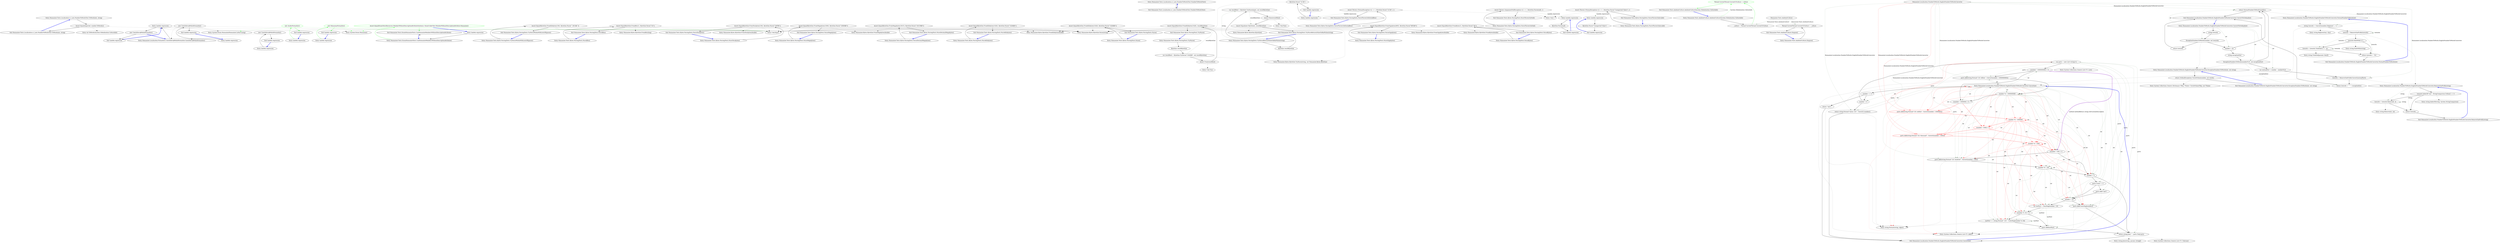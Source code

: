 digraph  {
n0 [label="Entry Humanizer.Tests.Localisation.sr_Latn.NumberToWordsTest.NumberToWordsTest()", span="10-10", cluster="Humanizer.Tests.Localisation.sr_Latn.NumberToWordsTest.NumberToWordsTest()"];
n1 [label="Exit Humanizer.Tests.Localisation.sr_Latn.NumberToWordsTest.NumberToWordsTest()", span="10-10", cluster="Humanizer.Tests.Localisation.sr_Latn.NumberToWordsTest.NumberToWordsTest()"];
n2 [label="Entry Humanizer.Tests.Localisation.sr_Latn.NumberToWordsTest.ToWords(int, string)", span="47-47", cluster="Humanizer.Tests.Localisation.sr_Latn.NumberToWordsTest.ToWords(int, string)"];
n3 [label="Assert.Equal(expected, number.ToWords())", span="49-49", cluster="Humanizer.Tests.Localisation.sr_Latn.NumberToWordsTest.ToWords(int, string)"];
n4 [label="Exit Humanizer.Tests.Localisation.sr_Latn.NumberToWordsTest.ToWords(int, string)", span="47-47", cluster="Humanizer.Tests.Localisation.sr_Latn.NumberToWordsTest.ToWords(int, string)"];
n5 [label="Entry int.ToWords(System.Globalization.CultureInfo)", span="16-16", cluster="int.ToWords(System.Globalization.CultureInfo)"];
n6 [label="Entry Unk.Equal", span="", cluster="Unk.Equal"];
d2 [label="Thread.CurrentThread.CurrentUICulture = culture", span="13-13", cluster="Humanizer.Tests.AmbientCulture.AmbientCulture(System.Globalization.CultureInfo)", color=green, community=0];
d0 [label="Entry Humanizer.Tests.AmbientCulture.AmbientCulture(System.Globalization.CultureInfo)", span="10-10", cluster="Humanizer.Tests.AmbientCulture.AmbientCulture(System.Globalization.CultureInfo)"];
d1 [label="_culture = Thread.CurrentThread.CurrentUICulture", span="12-12", cluster="Humanizer.Tests.AmbientCulture.AmbientCulture(System.Globalization.CultureInfo)"];
d3 [label="Exit Humanizer.Tests.AmbientCulture.AmbientCulture(System.Globalization.CultureInfo)", span="10-10", cluster="Humanizer.Tests.AmbientCulture.AmbientCulture(System.Globalization.CultureInfo)"];
d9 [label="Humanizer.Tests.AmbientCulture", span=""];
d7 [label="Thread.CurrentThread.CurrentUICulture = _culture", span="23-23", cluster="Humanizer.Tests.AmbientCulture.Dispose()"];
d6 [label="Entry Humanizer.Tests.AmbientCulture.Dispose()", span="21-21", cluster="Humanizer.Tests.AmbientCulture.Dispose()"];
d8 [label="Exit Humanizer.Tests.AmbientCulture.Dispose()", span="21-21", cluster="Humanizer.Tests.AmbientCulture.Dispose()"];
m3_30 [label="Entry System.Collections.Generic.List<T>.List()", span="0-0", cluster="System.Collections.Generic.List<T>.List()", file="EnumHumanizeExtensions.cs"];
m3_55 [label="Entry string.Replace(char, char)", span="0-0", cluster="string.Replace(char, char)", file="EnumHumanizeExtensions.cs"];
m3_56 [label="Entry string.EndsWith(string)", span="0-0", cluster="string.EndsWith(string)", file="EnumHumanizeExtensions.cs"];
m3_32 [label="Entry System.Collections.Generic.List<T>.ToArray()", span="0-0", cluster="System.Collections.Generic.List<T>.ToArray()", file="EnumHumanizeExtensions.cs"];
m3_66 [label="Entry System.Collections.Generic.Dictionary<TKey, TValue>.TryGetValue(TKey, out TValue)", span="0-0", cluster="System.Collections.Generic.Dictionary<TKey, TValue>.TryGetValue(TKey, out TValue)", file="EnumHumanizeExtensions.cs"];
m3_31 [label="Entry System.Collections.Generic.List<T>.Add(T)", span="0-0", cluster="System.Collections.Generic.List<T>.Add(T)", file="EnumHumanizeExtensions.cs"];
m3_0 [label="Entry Humanizer.Localisation.NumberToWords.EnglishNumberToWordsConverter.Convert(int)", span="22-22", cluster="Humanizer.Localisation.NumberToWords.EnglishNumberToWordsConverter.Convert(int)", file="EnumHumanizeExtensions.cs"];
m3_1 [label="number == 0", span="24-24", cluster="Humanizer.Localisation.NumberToWords.EnglishNumberToWordsConverter.Convert(int)", file="EnumHumanizeExtensions.cs"];
m3_3 [label="number < 0", span="27-27", cluster="Humanizer.Localisation.NumberToWords.EnglishNumberToWordsConverter.Convert(int)", file="EnumHumanizeExtensions.cs"];
m3_4 [label="return string.Format(''minus {0}'', Convert(-number));", span="28-28", cluster="Humanizer.Localisation.NumberToWords.EnglishNumberToWordsConverter.Convert(int)", file="EnumHumanizeExtensions.cs"];
m3_6 [label="(number / 1000000000) > 0", span="32-32", cluster="Humanizer.Localisation.NumberToWords.EnglishNumberToWordsConverter.Convert(int)", file="EnumHumanizeExtensions.cs"];
m3_7 [label="parts.Add(string.Format(''{0} billion'', Convert(number / 1000000000)))", span="34-34", cluster="Humanizer.Localisation.NumberToWords.EnglishNumberToWordsConverter.Convert(int)", file="EnumHumanizeExtensions.cs"];
m3_8 [label="number %= 1000000000", span="35-35", cluster="Humanizer.Localisation.NumberToWords.EnglishNumberToWordsConverter.Convert(int)", file="EnumHumanizeExtensions.cs"];
m3_9 [label="(number / 1000000) > 0", span="38-38", cluster="Humanizer.Localisation.NumberToWords.EnglishNumberToWordsConverter.Convert(int)", file="EnumHumanizeExtensions.cs"];
m3_10 [label="parts.Add(string.Format(''{0} million'', Convert(number / 1000000)))", span="40-40", cluster="Humanizer.Localisation.NumberToWords.EnglishNumberToWordsConverter.Convert(int)", color=red, community=0, file="EnumHumanizeExtensions.cs"];
m3_11 [label="number %= 1000000", span="41-41", cluster="Humanizer.Localisation.NumberToWords.EnglishNumberToWordsConverter.Convert(int)", color=red, community=0, file="EnumHumanizeExtensions.cs"];
m3_12 [label="(number / 1000) > 0", span="44-44", cluster="Humanizer.Localisation.NumberToWords.EnglishNumberToWordsConverter.Convert(int)", color=red, community=0, file="EnumHumanizeExtensions.cs"];
m3_13 [label="parts.Add(string.Format(''{0} thousand'', Convert(number / 1000)))", span="46-46", cluster="Humanizer.Localisation.NumberToWords.EnglishNumberToWordsConverter.Convert(int)", color=red, community=0, file="EnumHumanizeExtensions.cs"];
m3_14 [label="number %= 1000", span="47-47", cluster="Humanizer.Localisation.NumberToWords.EnglishNumberToWordsConverter.Convert(int)", color=red, community=0, file="EnumHumanizeExtensions.cs"];
m3_15 [label="(number / 100) > 0", span="50-50", cluster="Humanizer.Localisation.NumberToWords.EnglishNumberToWordsConverter.Convert(int)", file="EnumHumanizeExtensions.cs"];
m3_16 [label="parts.Add(string.Format(''{0} hundred'', Convert(number / 100)))", span="52-52", cluster="Humanizer.Localisation.NumberToWords.EnglishNumberToWordsConverter.Convert(int)", file="EnumHumanizeExtensions.cs"];
m3_17 [label="number %= 100", span="53-53", cluster="Humanizer.Localisation.NumberToWords.EnglishNumberToWordsConverter.Convert(int)", file="EnumHumanizeExtensions.cs"];
m3_18 [label="number > 0", span="56-56", cluster="Humanizer.Localisation.NumberToWords.EnglishNumberToWordsConverter.Convert(int)", file="EnumHumanizeExtensions.cs"];
m3_21 [label="number < 20", span="61-61", cluster="Humanizer.Localisation.NumberToWords.EnglishNumberToWordsConverter.Convert(int)", file="EnumHumanizeExtensions.cs"];
m3_22 [label="parts.Add(UnitsMap[number])", span="62-62", cluster="Humanizer.Localisation.NumberToWords.EnglishNumberToWordsConverter.Convert(int)", file="EnumHumanizeExtensions.cs"];
m3_23 [label="var lastPart = TensMap[number / 10]", span="65-65", cluster="Humanizer.Localisation.NumberToWords.EnglishNumberToWordsConverter.Convert(int)", file="EnumHumanizeExtensions.cs"];
m3_24 [label="(number % 10) > 0", span="66-66", cluster="Humanizer.Localisation.NumberToWords.EnglishNumberToWordsConverter.Convert(int)", file="EnumHumanizeExtensions.cs"];
m3_25 [label="lastPart += string.Format(''-{0}'', UnitsMap[number % 10])", span="67-67", cluster="Humanizer.Localisation.NumberToWords.EnglishNumberToWordsConverter.Convert(int)", file="EnumHumanizeExtensions.cs"];
m3_2 [label="return ''zero'';", span="25-25", cluster="Humanizer.Localisation.NumberToWords.EnglishNumberToWordsConverter.Convert(int)", file="EnumHumanizeExtensions.cs"];
m3_5 [label="var parts = new List<string>()", span="30-30", cluster="Humanizer.Localisation.NumberToWords.EnglishNumberToWordsConverter.Convert(int)", file="EnumHumanizeExtensions.cs"];
m3_19 [label="parts.Count != 0", span="58-58", cluster="Humanizer.Localisation.NumberToWords.EnglishNumberToWordsConverter.Convert(int)", file="EnumHumanizeExtensions.cs"];
m3_20 [label="parts.Add(''and'')", span="59-59", cluster="Humanizer.Localisation.NumberToWords.EnglishNumberToWordsConverter.Convert(int)", file="EnumHumanizeExtensions.cs"];
m3_26 [label="parts.Add(lastPart)", span="69-69", cluster="Humanizer.Localisation.NumberToWords.EnglishNumberToWordsConverter.Convert(int)", file="EnumHumanizeExtensions.cs"];
m3_27 [label="return string.Join('' '', parts.ToArray());", span="73-73", cluster="Humanizer.Localisation.NumberToWords.EnglishNumberToWordsConverter.Convert(int)", file="EnumHumanizeExtensions.cs"];
m3_28 [label="Exit Humanizer.Localisation.NumberToWords.EnglishNumberToWordsConverter.Convert(int)", span="22-22", cluster="Humanizer.Localisation.NumberToWords.EnglishNumberToWordsConverter.Convert(int)", file="EnumHumanizeExtensions.cs"];
m3_33 [label="Entry string.Join(string, params string[])", span="0-0", cluster="string.Join(string, params string[])", file="EnumHumanizeExtensions.cs"];
m3_34 [label="Entry Humanizer.Localisation.NumberToWords.EnglishNumberToWordsConverter.ConvertToOrdinal(int)", span="76-76", cluster="Humanizer.Localisation.NumberToWords.EnglishNumberToWordsConverter.ConvertToOrdinal(int)", file="EnumHumanizeExtensions.cs"];
m3_35 [label="string towords", span="78-78", cluster="Humanizer.Localisation.NumberToWords.EnglishNumberToWordsConverter.ConvertToOrdinal(int)", file="EnumHumanizeExtensions.cs"];
m3_36 [label="ExceptionNumbersToWords(number, out towords)", span="80-80", cluster="Humanizer.Localisation.NumberToWords.EnglishNumberToWordsConverter.ConvertToOrdinal(int)", file="EnumHumanizeExtensions.cs"];
m3_38 [label="number > 20", span="84-84", cluster="Humanizer.Localisation.NumberToWords.EnglishNumberToWordsConverter.ConvertToOrdinal(int)", file="EnumHumanizeExtensions.cs"];
m3_40 [label="ExceptionNumbersToWords(number%10, out exceptionPart)", span="87-87", cluster="Humanizer.Localisation.NumberToWords.EnglishNumberToWordsConverter.ConvertToOrdinal(int)", file="EnumHumanizeExtensions.cs"];
m3_41 [label="var normalPart = number - number%10", span="89-89", cluster="Humanizer.Localisation.NumberToWords.EnglishNumberToWordsConverter.ConvertToOrdinal(int)", file="EnumHumanizeExtensions.cs"];
m3_44 [label="return NormalNumberToWords(number);", span="95-95", cluster="Humanizer.Localisation.NumberToWords.EnglishNumberToWordsConverter.ConvertToOrdinal(int)", file="EnumHumanizeExtensions.cs"];
m3_37 [label="return towords;", span="81-81", cluster="Humanizer.Localisation.NumberToWords.EnglishNumberToWordsConverter.ConvertToOrdinal(int)", file="EnumHumanizeExtensions.cs"];
m3_39 [label="string exceptionPart", span="86-86", cluster="Humanizer.Localisation.NumberToWords.EnglishNumberToWordsConverter.ConvertToOrdinal(int)", file="EnumHumanizeExtensions.cs"];
m3_43 [label="return towords + '' '' + exceptionPart;", span="91-91", cluster="Humanizer.Localisation.NumberToWords.EnglishNumberToWordsConverter.ConvertToOrdinal(int)", file="EnumHumanizeExtensions.cs"];
m3_42 [label="towords = RemoveOnePrefix(Convert(normalPart))", span="90-90", cluster="Humanizer.Localisation.NumberToWords.EnglishNumberToWordsConverter.ConvertToOrdinal(int)", file="EnumHumanizeExtensions.cs"];
m3_45 [label="Exit Humanizer.Localisation.NumberToWords.EnglishNumberToWordsConverter.ConvertToOrdinal(int)", span="76-76", cluster="Humanizer.Localisation.NumberToWords.EnglishNumberToWordsConverter.ConvertToOrdinal(int)", file="EnumHumanizeExtensions.cs"];
m3_47 [label="Entry Humanizer.Localisation.NumberToWords.EnglishNumberToWordsConverter.RemoveOnePrefix(string)", span="110-110", cluster="Humanizer.Localisation.NumberToWords.EnglishNumberToWordsConverter.RemoveOnePrefix(string)", file="EnumHumanizeExtensions.cs"];
m3_58 [label="towords.IndexOf(''one'', StringComparison.Ordinal) == 0", span="113-113", cluster="Humanizer.Localisation.NumberToWords.EnglishNumberToWordsConverter.RemoveOnePrefix(string)", file="EnumHumanizeExtensions.cs"];
m3_59 [label="towords = towords.Remove(0, 4)", span="114-114", cluster="Humanizer.Localisation.NumberToWords.EnglishNumberToWordsConverter.RemoveOnePrefix(string)", file="EnumHumanizeExtensions.cs"];
m3_60 [label="return towords;", span="116-116", cluster="Humanizer.Localisation.NumberToWords.EnglishNumberToWordsConverter.RemoveOnePrefix(string)", file="EnumHumanizeExtensions.cs"];
m3_61 [label="Exit Humanizer.Localisation.NumberToWords.EnglishNumberToWordsConverter.RemoveOnePrefix(string)", span="110-110", cluster="Humanizer.Localisation.NumberToWords.EnglishNumberToWordsConverter.RemoveOnePrefix(string)", file="EnumHumanizeExtensions.cs"];
m3_48 [label="Entry Humanizer.Localisation.NumberToWords.EnglishNumberToWordsConverter.NormalNumberToWords(int)", span="98-98", cluster="Humanizer.Localisation.NumberToWords.EnglishNumberToWordsConverter.NormalNumberToWords(int)", file="EnumHumanizeExtensions.cs"];
m3_49 [label="string towords = Convert(number).Replace('-', ' ')", span="100-100", cluster="Humanizer.Localisation.NumberToWords.EnglishNumberToWordsConverter.NormalNumberToWords(int)", file="EnumHumanizeExtensions.cs"];
m3_50 [label="towords = RemoveOnePrefix(towords)", span="102-102", cluster="Humanizer.Localisation.NumberToWords.EnglishNumberToWordsConverter.NormalNumberToWords(int)", file="EnumHumanizeExtensions.cs"];
m3_51 [label="towords.EndsWith(''y'')", span="104-104", cluster="Humanizer.Localisation.NumberToWords.EnglishNumberToWordsConverter.NormalNumberToWords(int)", file="EnumHumanizeExtensions.cs"];
m3_52 [label="towords = towords.TrimEnd('y') + ''ie''", span="105-105", cluster="Humanizer.Localisation.NumberToWords.EnglishNumberToWordsConverter.NormalNumberToWords(int)", file="EnumHumanizeExtensions.cs"];
m3_53 [label="return towords + ''th'';", span="107-107", cluster="Humanizer.Localisation.NumberToWords.EnglishNumberToWordsConverter.NormalNumberToWords(int)", file="EnumHumanizeExtensions.cs"];
m3_54 [label="Exit Humanizer.Localisation.NumberToWords.EnglishNumberToWordsConverter.NormalNumberToWords(int)", span="98-98", cluster="Humanizer.Localisation.NumberToWords.EnglishNumberToWordsConverter.NormalNumberToWords(int)", file="EnumHumanizeExtensions.cs"];
m3_63 [label="Entry string.Remove(int, int)", span="0-0", cluster="string.Remove(int, int)", file="EnumHumanizeExtensions.cs"];
m3_46 [label="Entry Humanizer.Localisation.NumberToWords.EnglishNumberToWordsConverter.ExceptionNumbersToWords(int, out string)", span="119-119", cluster="Humanizer.Localisation.NumberToWords.EnglishNumberToWordsConverter.ExceptionNumbersToWords(int, out string)", file="EnumHumanizeExtensions.cs"];
m3_64 [label="return OrdinalExceptions.TryGetValue(number, out words);", span="121-121", cluster="Humanizer.Localisation.NumberToWords.EnglishNumberToWordsConverter.ExceptionNumbersToWords(int, out string)", file="EnumHumanizeExtensions.cs"];
m3_65 [label="Exit Humanizer.Localisation.NumberToWords.EnglishNumberToWordsConverter.ExceptionNumbersToWords(int, out string)", span="119-119", cluster="Humanizer.Localisation.NumberToWords.EnglishNumberToWordsConverter.ExceptionNumbersToWords(int, out string)", file="EnumHumanizeExtensions.cs"];
m3_57 [label="Entry string.TrimEnd(params char[])", span="0-0", cluster="string.TrimEnd(params char[])", file="EnumHumanizeExtensions.cs"];
m3_29 [label="Entry string.Format(string, object)", span="0-0", cluster="string.Format(string, object)", file="EnumHumanizeExtensions.cs"];
m3_62 [label="Entry string.IndexOf(string, System.StringComparison)", span="0-0", cluster="string.IndexOf(string, System.StringComparison)", file="EnumHumanizeExtensions.cs"];
m3_67 [label="Humanizer.Localisation.NumberToWords.EnglishNumberToWordsConverter", span="", file="EnumHumanizeExtensions.cs"];
m4_15 [label="Entry Humanizer.Localisation.Formatters.CzechSlovakPolishFormatter.CzechSlovakPolishFormatter()", span="2-2", cluster="Humanizer.Localisation.Formatters.CzechSlovakPolishFormatter.CzechSlovakPolishFormatter()", file="EnumHumanizeTests.cs"];
m4_16 [label="Entry lambda expression", span="20-20", cluster="lambda expression", file="EnumHumanizeTests.cs"];
m4_17 [label="new CzechSlovakPolishFormatter()", span="20-20", cluster="lambda expression", file="EnumHumanizeTests.cs"];
m4_7 [label="Exit Humanizer.Tests.EnumHumanizeTests.CanHumanizeMembersWithoutDescriptionAttribute()", span="13-13", cluster="Humanizer.Tests.EnumHumanizeTests.CanHumanizeMembersWithoutDescriptionAttribute()", file="EnumHumanizeTests.cs"];
m4_3 [label="Entry System.Enum.Humanize()", span="15-15", cluster="System.Enum.Humanize()", file="EnumHumanizeTests.cs"];
m4_18 [label="Exit lambda expression", span="20-20", cluster="lambda expression", file="EnumHumanizeTests.cs"];
m4_8 [label="Entry lambda expression", span="18-18", cluster="lambda expression", file="EnumHumanizeTests.cs"];
m4_9 [label="new ArabicFormatter()", span="18-18", cluster="lambda expression", color=green, community=1, file="EnumHumanizeTests.cs"];
m4_10 [label="Exit lambda expression", span="18-18", cluster="lambda expression", file="EnumHumanizeTests.cs"];
m4_12 [label="Entry lambda expression", span="19-19", cluster="lambda expression", file="EnumHumanizeTests.cs"];
m4_13 [label="new CzechSlovakPolishFormatter()", span="19-19", cluster="lambda expression", file="EnumHumanizeTests.cs"];
m4_14 [label="Exit lambda expression", span="19-19", cluster="lambda expression", file="EnumHumanizeTests.cs"];
m4_11 [label="Entry System.Enum.Humanize(Humanizer.LetterCasing)", span="59-59", cluster="System.Enum.Humanize(Humanizer.LetterCasing)", file="EnumHumanizeTests.cs"];
m4_0 [label="Entry lambda expression", span="16-16", cluster="lambda expression", file="EnumHumanizeTests.cs"];
m4_1 [label="new RomanianFormatter()", span="16-16", cluster="lambda expression", color=green, community=0, file="EnumHumanizeTests.cs"];
m4_2 [label="Exit lambda expression", span="16-16", cluster="lambda expression", file="EnumHumanizeTests.cs"];
m4_19 [label="Entry lambda expression", span="21-21", cluster="lambda expression", file="EnumHumanizeTests.cs"];
m4_4 [label="Entry lambda expression", span="17-17", cluster="lambda expression", file="EnumHumanizeTests.cs"];
m4_5 [label="Entry Humanizer.Tests.EnumHumanizeTests.CanHumanizeMembersWithoutDescriptionAttribute()", span="13-13", cluster="Humanizer.Tests.EnumHumanizeTests.CanHumanizeMembersWithoutDescriptionAttribute()", file="EnumHumanizeTests.cs"];
m4_6 [label="Assert.Equal(EnumTestsResources.MemberWithoutDescriptionAttributeSentence, EnumUnderTest.MemberWithoutDescriptionAttribute.Humanize())", span="15-15", cluster="Humanizer.Tests.EnumHumanizeTests.CanHumanizeMembersWithoutDescriptionAttribute()", file="EnumHumanizeTests.cs", color=green, community=0];
m4_20 [label="new CzechSlovakPolishFormatter()", span="21-21", cluster="lambda expression", file="EnumHumanizeTests.cs"];
m4_21 [label="Exit lambda expression", span="21-21", cluster="lambda expression", file="EnumHumanizeTests.cs"];
m11_51 [label="Entry Humanizer.Bytes.ByteSize.FromBits(long)", span="93-93", cluster="Humanizer.Bytes.ByteSize.FromBits(long)", file="ParsingTests.cs"];
m11_26 [label="Entry Humanizer.Tests.Bytes.ParsingTests.TryParseWorksWithLotsOfSpaces()", span="45-45", cluster="Humanizer.Tests.Bytes.ParsingTests.TryParseWorksWithLotsOfSpaces()", file="ParsingTests.cs"];
m11_27 [label="Assert.Equal(ByteSize.FromKilobytes(100), ByteSize.Parse('' 100 KB ''))", span="47-47", cluster="Humanizer.Tests.Bytes.ParsingTests.TryParseWorksWithLotsOfSpaces()", file="ParsingTests.cs"];
m11_28 [label="Exit Humanizer.Tests.Bytes.ParsingTests.TryParseWorksWithLotsOfSpaces()", span="45-45", cluster="Humanizer.Tests.Bytes.ParsingTests.TryParseWorksWithLotsOfSpaces()", file="ParsingTests.cs"];
m11_12 [label="Entry Humanizer.Bytes.ByteSize.TryParse(string, out Humanizer.Bytes.ByteSize)", span="280-280", cluster="Humanizer.Bytes.ByteSize.TryParse(string, out Humanizer.Bytes.ByteSize)", file="ParsingTests.cs"];
m11_17 [label="Entry Humanizer.Bytes.ByteSize.FromMegabytes(double)", span="108-108", cluster="Humanizer.Bytes.ByteSize.FromMegabytes(double)", file="ParsingTests.cs"];
m11_55 [label="Entry Humanizer.Bytes.ByteSize.FromBytes(double)", span="98-98", cluster="Humanizer.Bytes.ByteSize.FromBytes(double)", file="ParsingTests.cs"];
m11_32 [label="Entry Unk.>", span="", cluster="Unk.>", file="ParsingTests.cs"];
m11_18 [label="Entry Humanizer.Tests.Bytes.ParsingTests.TryParseReturnsFalseOnBadValue(string)", span="35-35", cluster="Humanizer.Tests.Bytes.ParsingTests.TryParseReturnsFalseOnBadValue(string)", file="ParsingTests.cs"];
m11_19 [label="ByteSize resultByteSize", span="37-37", cluster="Humanizer.Tests.Bytes.ParsingTests.TryParseReturnsFalseOnBadValue(string)", file="ParsingTests.cs"];
m11_20 [label="var resultBool = ByteSize.TryParse(input, out resultByteSize)", span="38-38", cluster="Humanizer.Tests.Bytes.ParsingTests.TryParseReturnsFalseOnBadValue(string)", file="ParsingTests.cs"];
m11_21 [label="Assert.False(resultBool)", span="40-40", cluster="Humanizer.Tests.Bytes.ParsingTests.TryParseReturnsFalseOnBadValue(string)", file="ParsingTests.cs"];
m11_22 [label="Assert.Equal(new ByteSize(), resultByteSize)", span="41-41", cluster="Humanizer.Tests.Bytes.ParsingTests.TryParseReturnsFalseOnBadValue(string)", file="ParsingTests.cs"];
m11_23 [label="Exit Humanizer.Tests.Bytes.ParsingTests.TryParseReturnsFalseOnBadValue(string)", span="35-35", cluster="Humanizer.Tests.Bytes.ParsingTests.TryParseReturnsFalseOnBadValue(string)", file="ParsingTests.cs"];
m11_24 [label="Entry Unk.False", span="", cluster="Unk.False", file="ParsingTests.cs"];
m11_48 [label="Entry Humanizer.Tests.Bytes.ParsingTests.ParseBits()", span="69-69", cluster="Humanizer.Tests.Bytes.ParsingTests.ParseBits()", file="ParsingTests.cs"];
m11_49 [label="Assert.Equal(ByteSize.FromBits(1), ByteSize.Parse(''1b''))", span="71-71", cluster="Humanizer.Tests.Bytes.ParsingTests.ParseBits()", file="ParsingTests.cs"];
m11_50 [label="Exit Humanizer.Tests.Bytes.ParsingTests.ParseBits()", span="69-69", cluster="Humanizer.Tests.Bytes.ParsingTests.ParseBits()", file="ParsingTests.cs"];
m11_42 [label="Entry Humanizer.Tests.Bytes.ParsingTests.ParseThrowsOnNull()", span="63-63", cluster="Humanizer.Tests.Bytes.ParsingTests.ParseThrowsOnNull()", file="ParsingTests.cs"];
m11_43 [label="Assert.Throws<ArgumentNullException>(() => { ByteSize.Parse(null); })", span="65-65", cluster="Humanizer.Tests.Bytes.ParsingTests.ParseThrowsOnNull()", file="ParsingTests.cs"];
m11_44 [label="Exit Humanizer.Tests.Bytes.ParsingTests.ParseThrowsOnNull()", span="63-63", cluster="Humanizer.Tests.Bytes.ParsingTests.ParseThrowsOnNull()", file="ParsingTests.cs"];
m11_4 [label="Entry Humanizer.Bytes.ByteSize.Parse(string)", span="354-354", cluster="Humanizer.Bytes.ByteSize.Parse(string)", file="ParsingTests.cs"];
m11_29 [label="Entry Humanizer.Tests.Bytes.ParsingTests.ParseThrowsOnPartialBits()", span="51-51", cluster="Humanizer.Tests.Bytes.ParsingTests.ParseThrowsOnPartialBits()", file="ParsingTests.cs"];
m11_30 [label="Assert.Throws<FormatException>(() => { ByteSize.Parse(''10.5b''); })", span="53-53", cluster="Humanizer.Tests.Bytes.ParsingTests.ParseThrowsOnPartialBits()", file="ParsingTests.cs"];
m11_31 [label="Exit Humanizer.Tests.Bytes.ParsingTests.ParseThrowsOnPartialBits()", span="51-51", cluster="Humanizer.Tests.Bytes.ParsingTests.ParseThrowsOnPartialBits()", file="ParsingTests.cs"];
m11_66 [label="Entry Humanizer.Tests.Bytes.ParsingTests.ParseTerabytes()", span="99-99", cluster="Humanizer.Tests.Bytes.ParsingTests.ParseTerabytes()", file="ParsingTests.cs"];
m11_67 [label="Assert.Equal(ByteSize.FromTerabytes(100), ByteSize.Parse(''100TB''))", span="101-101", cluster="Humanizer.Tests.Bytes.ParsingTests.ParseTerabytes()", file="ParsingTests.cs"];
m11_68 [label="Exit Humanizer.Tests.Bytes.ParsingTests.ParseTerabytes()", span="99-99", cluster="Humanizer.Tests.Bytes.ParsingTests.ParseTerabytes()", file="ParsingTests.cs"];
m11_69 [label="Entry Humanizer.Bytes.ByteSize.FromTerabytes(double)", span="118-118", cluster="Humanizer.Bytes.ByteSize.FromTerabytes(double)", file="ParsingTests.cs"];
m11_36 [label="Entry Humanizer.Tests.Bytes.ParsingTests.ParseThrowsOnInvalid()", span="57-57", cluster="Humanizer.Tests.Bytes.ParsingTests.ParseThrowsOnInvalid()", file="ParsingTests.cs"];
m11_37 [label="Assert.Throws<FormatException>(() => { ByteSize.Parse(''Unexpected Value''); })", span="59-59", cluster="Humanizer.Tests.Bytes.ParsingTests.ParseThrowsOnInvalid()", file="ParsingTests.cs"];
m11_38 [label="Exit Humanizer.Tests.Bytes.ParsingTests.ParseThrowsOnInvalid()", span="57-57", cluster="Humanizer.Tests.Bytes.ParsingTests.ParseThrowsOnInvalid()", file="ParsingTests.cs"];
m11_59 [label="Entry Humanizer.Tests.Bytes.ParsingTests.ParseMegabytes()", span="87-87", cluster="Humanizer.Tests.Bytes.ParsingTests.ParseMegabytes()", file="ParsingTests.cs"];
m11_60 [label="Assert.Equal(ByteSize.FromMegabytes(1000), ByteSize.Parse(''1000MB''))", span="89-89", cluster="Humanizer.Tests.Bytes.ParsingTests.ParseMegabytes()", file="ParsingTests.cs"];
m11_61 [label="Exit Humanizer.Tests.Bytes.ParsingTests.ParseMegabytes()", span="87-87", cluster="Humanizer.Tests.Bytes.ParsingTests.ParseMegabytes()", file="ParsingTests.cs"];
m11_56 [label="Entry Humanizer.Tests.Bytes.ParsingTests.ParseKilobytes()", span="81-81", cluster="Humanizer.Tests.Bytes.ParsingTests.ParseKilobytes()", file="ParsingTests.cs"];
m11_57 [label="Assert.Equal(ByteSize.FromKilobytes(1020), ByteSize.Parse(''1020KB''))", span="83-83", cluster="Humanizer.Tests.Bytes.ParsingTests.ParseKilobytes()", file="ParsingTests.cs"];
m11_58 [label="Exit Humanizer.Tests.Bytes.ParsingTests.ParseKilobytes()", span="81-81", cluster="Humanizer.Tests.Bytes.ParsingTests.ParseKilobytes()", file="ParsingTests.cs"];
m11_65 [label="Entry Humanizer.Bytes.ByteSize.FromGigabytes(double)", span="113-113", cluster="Humanizer.Bytes.ByteSize.FromGigabytes(double)", file="ParsingTests.cs"];
m11_3 [label="Entry Humanizer.Bytes.ByteSize.FromKilobytes(double)", span="103-103", cluster="Humanizer.Bytes.ByteSize.FromKilobytes(double)", file="ParsingTests.cs"];
m11_0 [label="Entry Humanizer.Tests.Bytes.ParsingTests.Parse()", span="10-10", cluster="Humanizer.Tests.Bytes.ParsingTests.Parse()", file="ParsingTests.cs"];
m11_1 [label="Assert.Equal(ByteSize.FromKilobytes(1020), ByteSize.Parse(''1020KB''))", span="12-12", cluster="Humanizer.Tests.Bytes.ParsingTests.Parse()", file="ParsingTests.cs"];
m11_2 [label="Exit Humanizer.Tests.Bytes.ParsingTests.Parse()", span="10-10", cluster="Humanizer.Tests.Bytes.ParsingTests.Parse()", file="ParsingTests.cs"];
m11_45 [label="Entry lambda expression", span="65-65", cluster="lambda expression", file="ParsingTests.cs"];
m11_33 [label="Entry lambda expression", span="53-53", cluster="lambda expression", file="ParsingTests.cs"];
m11_34 [label="ByteSize.Parse(''10.5b'')", span="53-53", cluster="lambda expression", file="ParsingTests.cs"];
m11_35 [label="Exit lambda expression", span="53-53", cluster="lambda expression", file="ParsingTests.cs"];
m11_39 [label="Entry lambda expression", span="59-59", cluster="lambda expression", file="ParsingTests.cs"];
m11_40 [label="ByteSize.Parse(''Unexpected Value'')", span="59-59", cluster="lambda expression", file="ParsingTests.cs"];
m11_41 [label="Exit lambda expression", span="59-59", cluster="lambda expression", file="ParsingTests.cs"];
m11_46 [label="ByteSize.Parse(null)", span="65-65", cluster="lambda expression", file="ParsingTests.cs"];
m11_47 [label="Exit lambda expression", span="65-65", cluster="lambda expression", file="ParsingTests.cs"];
m11_62 [label="Entry Humanizer.Tests.Bytes.ParsingTests.ParseGigabytes()", span="93-93", cluster="Humanizer.Tests.Bytes.ParsingTests.ParseGigabytes()", file="ParsingTests.cs"];
m11_63 [label="Assert.Equal(ByteSize.FromGigabytes(805), ByteSize.Parse(''805GB''))", span="95-95", cluster="Humanizer.Tests.Bytes.ParsingTests.ParseGigabytes()", file="ParsingTests.cs"];
m11_64 [label="Exit Humanizer.Tests.Bytes.ParsingTests.ParseGigabytes()", span="93-93", cluster="Humanizer.Tests.Bytes.ParsingTests.ParseGigabytes()", file="ParsingTests.cs"];
m11_13 [label="Entry Unk.True", span="", cluster="Unk.True", file="ParsingTests.cs"];
m11_25 [label="Entry Humanizer.Bytes.ByteSize.ByteSize()", span="8-8", cluster="Humanizer.Bytes.ByteSize.ByteSize()", file="ParsingTests.cs"];
m11_52 [label="Entry Humanizer.Tests.Bytes.ParsingTests.ParseBytes()", span="75-75", cluster="Humanizer.Tests.Bytes.ParsingTests.ParseBytes()", file="ParsingTests.cs"];
m11_53 [label="Assert.Equal(ByteSize.FromBytes(1), ByteSize.Parse(''1B''))", span="77-77", cluster="Humanizer.Tests.Bytes.ParsingTests.ParseBytes()", file="ParsingTests.cs"];
m11_54 [label="Exit Humanizer.Tests.Bytes.ParsingTests.ParseBytes()", span="75-75", cluster="Humanizer.Tests.Bytes.ParsingTests.ParseBytes()", file="ParsingTests.cs"];
m11_6 [label="Entry Humanizer.Tests.Bytes.ParsingTests.TryParse()", span="16-16", cluster="Humanizer.Tests.Bytes.ParsingTests.TryParse()", file="ParsingTests.cs"];
m11_7 [label="ByteSize resultByteSize", span="18-18", cluster="Humanizer.Tests.Bytes.ParsingTests.TryParse()", file="ParsingTests.cs"];
m11_8 [label="var resultBool = ByteSize.TryParse(''1020KB'', out resultByteSize)", span="19-19", cluster="Humanizer.Tests.Bytes.ParsingTests.TryParse()", file="ParsingTests.cs"];
m11_9 [label="Assert.True(resultBool)", span="21-21", cluster="Humanizer.Tests.Bytes.ParsingTests.TryParse()", file="ParsingTests.cs"];
m11_10 [label="Assert.Equal(ByteSize.FromKilobytes(1020), resultByteSize)", span="22-22", cluster="Humanizer.Tests.Bytes.ParsingTests.TryParse()", file="ParsingTests.cs"];
m11_11 [label="Exit Humanizer.Tests.Bytes.ParsingTests.TryParse()", span="16-16", cluster="Humanizer.Tests.Bytes.ParsingTests.TryParse()", file="ParsingTests.cs"];
m11_14 [label="Entry Humanizer.Tests.Bytes.ParsingTests.ParseDecimalMegabytes()", span="26-26", cluster="Humanizer.Tests.Bytes.ParsingTests.ParseDecimalMegabytes()", file="ParsingTests.cs"];
m11_15 [label="Assert.Equal(ByteSize.FromMegabytes(100.5), ByteSize.Parse(''100.5MB''))", span="28-28", cluster="Humanizer.Tests.Bytes.ParsingTests.ParseDecimalMegabytes()", file="ParsingTests.cs"];
m11_16 [label="Exit Humanizer.Tests.Bytes.ParsingTests.ParseDecimalMegabytes()", span="26-26", cluster="Humanizer.Tests.Bytes.ParsingTests.ParseDecimalMegabytes()", file="ParsingTests.cs"];
n0 -> n1  [key=0, style=solid];
n1 -> n0  [key=0, style=bold, color=blue];
n2 -> n3  [key=0, style=solid];
n3 -> n4  [key=0, style=solid];
n3 -> n5  [key=2, style=dotted];
n3 -> n6  [key=2, style=dotted];
n4 -> n2  [key=0, style=bold, color=blue];
d2 -> d3  [key=0, style=solid, color=green];
d0 -> d2  [key=1, style=dashed, color=green, label="System.Globalization.CultureInfo"];
d0 -> d1  [key=0, style=solid];
d1 -> d2  [key=0, style=solid, color=green];
d3 -> d0  [key=0, style=bold, color=blue];
d9 -> d1  [key=1, style=dashed, color=darkseagreen4, label="Humanizer.Tests.AmbientCulture"];
d9 -> d7  [key=1, style=dashed, color=darkseagreen4, label="Humanizer.Tests.AmbientCulture"];
d7 -> d8  [key=0, style=solid];
d6 -> d7  [key=0, style=solid];
d8 -> d6  [key=0, style=bold, color=blue];
m3_0 -> m3_1  [key=0, style=solid];
m3_0 -> m3_3  [key=1, style=dashed, color=darkseagreen4, label=int];
m3_0 -> m3_4  [key=1, style=dashed, color=darkseagreen4, label=int];
m3_0 -> m3_6  [key=1, style=dashed, color=darkseagreen4, label=int];
m3_0 -> m3_7  [key=1, style=dashed, color=darkseagreen4, label=int];
m3_0 -> m3_8  [key=1, style=dashed, color=darkseagreen4, label=int];
m3_0 -> m3_9  [key=1, style=dashed, color=darkseagreen4, label=int];
m3_0 -> m3_10  [key=1, style=dashed, color=red, label=int];
m3_0 -> m3_11  [key=1, style=dashed, color=red, label=int];
m3_0 -> m3_12  [key=1, style=dashed, color=red, label=int];
m3_0 -> m3_13  [key=1, style=dashed, color=red, label=int];
m3_0 -> m3_14  [key=1, style=dashed, color=red, label=int];
m3_0 -> m3_15  [key=1, style=dashed, color=darkseagreen4, label=int];
m3_0 -> m3_16  [key=1, style=dashed, color=darkseagreen4, label=int];
m3_0 -> m3_17  [key=1, style=dashed, color=darkseagreen4, label=int];
m3_0 -> m3_18  [key=1, style=dashed, color=darkseagreen4, label=int];
m3_0 -> m3_21  [key=1, style=dashed, color=darkseagreen4, label=int];
m3_0 -> m3_22  [key=1, style=dashed, color=darkseagreen4, label=int];
m3_0 -> m3_23  [key=1, style=dashed, color=darkseagreen4, label=int];
m3_0 -> m3_24  [key=1, style=dashed, color=darkseagreen4, label=int];
m3_0 -> m3_25  [key=1, style=dashed, color=darkseagreen4, label=int];
m3_1 -> m3_2  [key=0, style=solid];
m3_1 -> m3_3  [key=0, style=solid];
m3_3 -> m3_4  [key=0, style=solid];
m3_3 -> m3_5  [key=0, style=solid];
m3_4 -> m3_28  [key=0, style=solid];
m3_4 -> m3_0  [key=2, style=dotted];
m3_4 -> m3_29  [key=2, style=dotted];
m3_6 -> m3_7  [key=0, style=solid];
m3_6 -> m3_9  [key=0, style=solid];
m3_6 -> m3_15  [key=3, color=darkorchid, style=bold, label="method methodReturn string GetCustomDescription"];
m3_7 -> m3_8  [key=0, style=solid];
m3_7 -> m3_0  [key=2, style=dotted];
m3_7 -> m3_29  [key=2, style=dotted];
m3_7 -> m3_31  [key=2, style=dotted];
m3_8 -> m3_9  [key=0, style=solid];
m3_8 -> m3_8  [key=1, style=dashed, color=darkseagreen4, label=int];
m3_8 -> m3_10  [key=1, style=dashed, color=red, label=int];
m3_8 -> m3_11  [key=1, style=dashed, color=red, label=int];
m3_8 -> m3_12  [key=1, style=dashed, color=red, label=int];
m3_8 -> m3_13  [key=1, style=dashed, color=red, label=int];
m3_8 -> m3_14  [key=1, style=dashed, color=red, label=int];
m3_8 -> m3_15  [key=1, style=dashed, color=darkseagreen4, label=int];
m3_8 -> m3_16  [key=1, style=dashed, color=darkseagreen4, label=int];
m3_8 -> m3_17  [key=1, style=dashed, color=darkseagreen4, label=int];
m3_8 -> m3_18  [key=1, style=dashed, color=darkseagreen4, label=int];
m3_8 -> m3_21  [key=1, style=dashed, color=darkseagreen4, label=int];
m3_8 -> m3_22  [key=1, style=dashed, color=darkseagreen4, label=int];
m3_8 -> m3_23  [key=1, style=dashed, color=darkseagreen4, label=int];
m3_8 -> m3_24  [key=1, style=dashed, color=darkseagreen4, label=int];
m3_8 -> m3_25  [key=1, style=dashed, color=darkseagreen4, label=int];
m3_9 -> m3_10  [key=0, style=solid, color=red];
m3_9 -> m3_12  [key=0, style=solid, color=red];
m3_10 -> m3_11  [key=0, style=solid, color=red];
m3_10 -> m3_0  [key=2, style=dotted, color=red];
m3_10 -> m3_29  [key=2, style=dotted, color=red];
m3_10 -> m3_31  [key=2, style=dotted, color=red];
m3_11 -> m3_12  [key=0, style=solid, color=red];
m3_11 -> m3_11  [key=1, style=dashed, color=red, label=int];
m3_11 -> m3_13  [key=1, style=dashed, color=red, label=int];
m3_11 -> m3_14  [key=1, style=dashed, color=red, label=int];
m3_11 -> m3_15  [key=1, style=dashed, color=red, label=int];
m3_11 -> m3_16  [key=1, style=dashed, color=red, label=int];
m3_11 -> m3_17  [key=1, style=dashed, color=red, label=int];
m3_11 -> m3_18  [key=1, style=dashed, color=red, label=int];
m3_11 -> m3_21  [key=1, style=dashed, color=red, label=int];
m3_11 -> m3_22  [key=1, style=dashed, color=red, label=int];
m3_11 -> m3_23  [key=1, style=dashed, color=red, label=int];
m3_11 -> m3_24  [key=1, style=dashed, color=red, label=int];
m3_11 -> m3_25  [key=1, style=dashed, color=red, label=int];
m3_12 -> m3_13  [key=0, style=solid, color=red];
m3_12 -> m3_15  [key=0, style=solid, color=red];
m3_13 -> m3_14  [key=0, style=solid, color=red];
m3_13 -> m3_0  [key=2, style=dotted, color=red];
m3_13 -> m3_29  [key=2, style=dotted, color=red];
m3_13 -> m3_31  [key=2, style=dotted, color=red];
m3_14 -> m3_15  [key=0, style=solid, color=red];
m3_14 -> m3_14  [key=1, style=dashed, color=red, label=int];
m3_14 -> m3_16  [key=1, style=dashed, color=red, label=int];
m3_14 -> m3_17  [key=1, style=dashed, color=red, label=int];
m3_14 -> m3_18  [key=1, style=dashed, color=red, label=int];
m3_14 -> m3_21  [key=1, style=dashed, color=red, label=int];
m3_14 -> m3_22  [key=1, style=dashed, color=red, label=int];
m3_14 -> m3_23  [key=1, style=dashed, color=red, label=int];
m3_14 -> m3_24  [key=1, style=dashed, color=red, label=int];
m3_14 -> m3_25  [key=1, style=dashed, color=red, label=int];
m3_15 -> m3_16  [key=0, style=solid];
m3_15 -> m3_18  [key=0, style=solid];
m3_16 -> m3_17  [key=0, style=solid];
m3_16 -> m3_0  [key=2, style=dotted];
m3_16 -> m3_29  [key=2, style=dotted];
m3_16 -> m3_31  [key=2, style=dotted];
m3_17 -> m3_18  [key=0, style=solid];
m3_17 -> m3_17  [key=1, style=dashed, color=darkseagreen4, label=int];
m3_17 -> m3_21  [key=1, style=dashed, color=darkseagreen4, label=int];
m3_17 -> m3_22  [key=1, style=dashed, color=darkseagreen4, label=int];
m3_17 -> m3_23  [key=1, style=dashed, color=darkseagreen4, label=int];
m3_17 -> m3_24  [key=1, style=dashed, color=darkseagreen4, label=int];
m3_17 -> m3_25  [key=1, style=dashed, color=darkseagreen4, label=int];
m3_18 -> m3_19  [key=0, style=solid];
m3_18 -> m3_27  [key=0, style=solid];
m3_21 -> m3_22  [key=0, style=solid];
m3_21 -> m3_23  [key=0, style=solid];
m3_22 -> m3_27  [key=0, style=solid];
m3_22 -> m3_31  [key=2, style=dotted];
m3_23 -> m3_24  [key=0, style=solid];
m3_23 -> m3_25  [key=1, style=dashed, color=darkseagreen4, label=lastPart];
m3_23 -> m3_26  [key=1, style=dashed, color=darkseagreen4, label=lastPart];
m3_24 -> m3_25  [key=0, style=solid];
m3_24 -> m3_26  [key=0, style=solid];
m3_25 -> m3_26  [key=0, style=solid];
m3_25 -> m3_29  [key=2, style=dotted];
m3_25 -> m3_25  [key=1, style=dashed, color=darkseagreen4, label=lastPart];
m3_2 -> m3_28  [key=0, style=solid];
m3_5 -> m3_6  [key=0, style=solid];
m3_5 -> m3_30  [key=2, style=dotted];
m3_5 -> m3_7  [key=1, style=dashed, color=darkseagreen4, label=parts];
m3_5 -> m3_10  [key=1, style=dashed, color=red, label=parts];
m3_5 -> m3_13  [key=1, style=dashed, color=red, label=parts];
m3_5 -> m3_16  [key=1, style=dashed, color=darkseagreen4, label=parts];
m3_5 -> m3_19  [key=1, style=dashed, color=darkseagreen4, label=parts];
m3_5 -> m3_20  [key=1, style=dashed, color=darkseagreen4, label=parts];
m3_5 -> m3_22  [key=1, style=dashed, color=darkseagreen4, label=parts];
m3_5 -> m3_26  [key=1, style=dashed, color=darkseagreen4, label=parts];
m3_5 -> m3_27  [key=1, style=dashed, color=darkseagreen4, label=parts];
m3_19 -> m3_20  [key=0, style=solid];
m3_19 -> m3_21  [key=0, style=solid];
m3_20 -> m3_21  [key=0, style=solid];
m3_20 -> m3_31  [key=2, style=dotted];
m3_26 -> m3_27  [key=0, style=solid];
m3_26 -> m3_31  [key=2, style=dotted];
m3_27 -> m3_28  [key=0, style=solid];
m3_27 -> m3_32  [key=2, style=dotted];
m3_27 -> m3_33  [key=2, style=dotted];
m3_28 -> m3_0  [key=0, style=bold, color=blue];
m3_34 -> m3_35  [key=0, style=solid];
m3_34 -> m3_36  [key=1, style=dashed, color=darkseagreen4, label=int];
m3_34 -> m3_38  [key=1, style=dashed, color=darkseagreen4, label=int];
m3_34 -> m3_40  [key=1, style=dashed, color=darkseagreen4, label=int];
m3_34 -> m3_41  [key=1, style=dashed, color=darkseagreen4, label=int];
m3_34 -> m3_44  [key=1, style=dashed, color=darkseagreen4, label=int];
m3_35 -> m3_36  [key=0, style=solid];
m3_36 -> m3_37  [key=0, style=solid];
m3_36 -> m3_38  [key=0, style=solid];
m3_36 -> m3_46  [key=2, style=dotted];
m3_38 -> m3_39  [key=0, style=solid];
m3_38 -> m3_44  [key=0, style=solid];
m3_40 -> m3_41  [key=0, style=solid];
m3_40 -> m3_44  [key=0, style=solid];
m3_40 -> m3_46  [key=2, style=dotted];
m3_40 -> m3_43  [key=1, style=dashed, color=darkseagreen4, label=exceptionPart];
m3_41 -> m3_42  [key=0, style=solid];
m3_44 -> m3_45  [key=0, style=solid];
m3_44 -> m3_48  [key=2, style=dotted];
m3_37 -> m3_45  [key=0, style=solid];
m3_39 -> m3_40  [key=0, style=solid];
m3_43 -> m3_45  [key=0, style=solid];
m3_42 -> m3_43  [key=0, style=solid];
m3_42 -> m3_0  [key=2, style=dotted];
m3_42 -> m3_47  [key=2, style=dotted];
m3_45 -> m3_34  [key=0, style=bold, color=blue];
m3_47 -> m3_58  [key=0, style=solid];
m3_47 -> m3_59  [key=1, style=dashed, color=darkseagreen4, label=string];
m3_47 -> m3_60  [key=1, style=dashed, color=darkseagreen4, label=string];
m3_58 -> m3_59  [key=0, style=solid];
m3_58 -> m3_60  [key=0, style=solid];
m3_58 -> m3_62  [key=2, style=dotted];
m3_59 -> m3_60  [key=0, style=solid];
m3_59 -> m3_63  [key=2, style=dotted];
m3_59 -> m3_59  [key=1, style=dashed, color=darkseagreen4, label=string];
m3_60 -> m3_61  [key=0, style=solid];
m3_61 -> m3_47  [key=0, style=bold, color=blue];
m3_48 -> m3_49  [key=0, style=solid];
m3_49 -> m3_50  [key=0, style=solid];
m3_49 -> m3_0  [key=2, style=dotted];
m3_49 -> m3_55  [key=2, style=dotted];
m3_50 -> m3_51  [key=0, style=solid];
m3_50 -> m3_47  [key=2, style=dotted];
m3_50 -> m3_50  [key=1, style=dashed, color=darkseagreen4, label=towords];
m3_50 -> m3_52  [key=1, style=dashed, color=darkseagreen4, label=towords];
m3_50 -> m3_53  [key=1, style=dashed, color=darkseagreen4, label=towords];
m3_51 -> m3_52  [key=0, style=solid];
m3_51 -> m3_53  [key=0, style=solid];
m3_51 -> m3_56  [key=2, style=dotted];
m3_52 -> m3_53  [key=0, style=solid];
m3_52 -> m3_57  [key=2, style=dotted];
m3_52 -> m3_52  [key=1, style=dashed, color=darkseagreen4, label=towords];
m3_53 -> m3_54  [key=0, style=solid];
m3_54 -> m3_48  [key=0, style=bold, color=blue];
m3_46 -> m3_64  [key=0, style=solid];
m3_64 -> m3_65  [key=0, style=solid];
m3_64 -> m3_66  [key=2, style=dotted];
m3_65 -> m3_46  [key=0, style=bold, color=blue];
m3_67 -> m3_4  [key=1, style=dashed, color=darkseagreen4, label="Humanizer.Localisation.NumberToWords.EnglishNumberToWordsConverter"];
m3_67 -> m3_7  [key=1, style=dashed, color=darkseagreen4, label="Humanizer.Localisation.NumberToWords.EnglishNumberToWordsConverter"];
m3_67 -> m3_10  [key=1, style=dashed, color=red, label="Humanizer.Localisation.NumberToWords.EnglishNumberToWordsConverter"];
m3_67 -> m3_13  [key=1, style=dashed, color=red, label="Humanizer.Localisation.NumberToWords.EnglishNumberToWordsConverter"];
m3_67 -> m3_16  [key=1, style=dashed, color=darkseagreen4, label="Humanizer.Localisation.NumberToWords.EnglishNumberToWordsConverter"];
m3_67 -> m3_42  [key=1, style=dashed, color=darkseagreen4, label="Humanizer.Localisation.NumberToWords.EnglishNumberToWordsConverter"];
m3_67 -> m3_44  [key=1, style=dashed, color=darkseagreen4, label="Humanizer.Localisation.NumberToWords.EnglishNumberToWordsConverter"];
m3_67 -> m3_49  [key=1, style=dashed, color=darkseagreen4, label="Humanizer.Localisation.NumberToWords.EnglishNumberToWordsConverter"];
m4_15 -> m4_16  [key=0, style=solid];
m4_16 -> m4_3  [key=2, style=dotted];
m4_16 -> n6  [key=2, style=dotted];
m4_16 -> m4_17  [key=0, style=solid];
m4_16 -> m4_18  [key=2, style=dotted];
m4_17 -> m4_15  [key=0, style=bold, color=blue];
m4_17 -> m4_18  [key=0, style=solid];
m4_7 -> m4_5  [key=0, style=bold, color=blue];
m4_18 -> m4_16  [key=0, style=bold, color=blue];
m4_8 -> m4_9  [key=0, style=solid, color=green];
m4_9 -> m4_10  [key=0, style=solid, color=green];
m4_9 -> m4_11  [key=2, style=dotted, color=green];
m4_9 -> n6  [key=2, style=dotted, color=green];
m4_10 -> m4_8  [key=0, style=bold, color=blue];
m4_12 -> m4_13  [key=0, style=solid];
m4_13 -> n6  [key=2, style=dotted];
m4_13 -> m4_11  [key=2, style=dotted];
m4_13 -> m4_14  [key=0, style=solid];
m4_13 -> m4_15  [key=2, style=dotted];
m4_14 -> m4_12  [key=0, style=bold, color=blue];
m4_0 -> m4_1  [key=0, style=solid, color=green];
m4_1 -> m4_2  [key=0, style=solid, color=green];
m4_1 -> m4_3  [key=2, style=dotted, color=green];
m4_1 -> n6  [key=2, style=dotted, color=green];
m4_2 -> m4_0  [key=0, style=bold, color=blue];
m4_19 -> m4_20  [key=0, style=solid];
m4_4 -> m4_5  [key=0, style=solid];
m4_5 -> m4_6  [key=0, style=solid, color=green];
m4_5 -> m4_7  [key=2, style=dotted];
m4_6 -> m4_4  [key=0, style=bold, color=blue];
m4_6 -> m4_7  [key=0, style=solid, color=green];
m4_6 -> m4_3  [key=2, style=dotted, color=green];
m4_6 -> n6  [key=2, style=dotted, color=green];
m4_20 -> m4_21  [key=0, style=solid];
m4_20 -> m4_15  [key=2, style=dotted];
m4_21 -> m4_19  [key=0, style=bold, color=blue];
m11_26 -> m11_27  [key=0, style=solid];
m11_27 -> m11_28  [key=0, style=solid];
m11_27 -> m11_3  [key=2, style=dotted];
m11_27 -> m11_4  [key=2, style=dotted];
m11_27 -> n6  [key=2, style=dotted];
m11_28 -> m11_26  [key=0, style=bold, color=blue];
m11_18 -> m11_19  [key=0, style=solid];
m11_18 -> m11_20  [key=1, style=dashed, color=darkseagreen4, label=string];
m11_19 -> m11_20  [key=0, style=solid];
m11_20 -> m11_21  [key=0, style=solid];
m11_20 -> m11_12  [key=2, style=dotted];
m11_20 -> m11_22  [key=1, style=dashed, color=darkseagreen4, label=resultByteSize];
m11_21 -> m11_22  [key=0, style=solid];
m11_21 -> m11_24  [key=2, style=dotted];
m11_22 -> m11_23  [key=0, style=solid];
m11_22 -> m11_25  [key=2, style=dotted];
m11_22 -> n6  [key=2, style=dotted];
m11_23 -> m11_18  [key=0, style=bold, color=blue];
m11_48 -> m11_49  [key=0, style=solid];
m11_49 -> m11_50  [key=0, style=solid];
m11_49 -> m11_51  [key=2, style=dotted];
m11_49 -> m11_4  [key=2, style=dotted];
m11_49 -> n6  [key=2, style=dotted];
m11_50 -> m11_48  [key=0, style=bold, color=blue];
m11_42 -> m11_43  [key=0, style=solid];
m11_43 -> m11_44  [key=0, style=solid];
m11_43 -> m11_32  [key=2, style=dotted];
m11_43 -> m11_45  [key=1, style=dashed, color=darkseagreen4, label="lambda expression"];
m11_44 -> m11_42  [key=0, style=bold, color=blue];
m11_29 -> m11_30  [key=0, style=solid];
m11_30 -> m11_31  [key=0, style=solid];
m11_30 -> m11_32  [key=2, style=dotted];
m11_30 -> m11_33  [key=1, style=dashed, color=darkseagreen4, label="lambda expression"];
m11_31 -> m11_29  [key=0, style=bold, color=blue];
m11_66 -> m11_67  [key=0, style=solid];
m11_67 -> m11_68  [key=0, style=solid];
m11_67 -> m11_69  [key=2, style=dotted];
m11_67 -> m11_4  [key=2, style=dotted];
m11_67 -> n6  [key=2, style=dotted];
m11_68 -> m11_66  [key=0, style=bold, color=blue];
m11_36 -> m11_37  [key=0, style=solid];
m11_37 -> m11_38  [key=0, style=solid];
m11_37 -> m11_32  [key=2, style=dotted];
m11_37 -> m11_39  [key=1, style=dashed, color=darkseagreen4, label="lambda expression"];
m11_38 -> m11_36  [key=0, style=bold, color=blue];
m11_59 -> m11_60  [key=0, style=solid];
m11_60 -> m11_61  [key=0, style=solid];
m11_60 -> m11_17  [key=2, style=dotted];
m11_60 -> m11_4  [key=2, style=dotted];
m11_60 -> n6  [key=2, style=dotted];
m11_61 -> m11_59  [key=0, style=bold, color=blue];
m11_56 -> m11_57  [key=0, style=solid];
m11_57 -> m11_58  [key=0, style=solid];
m11_57 -> m11_3  [key=2, style=dotted];
m11_57 -> m11_4  [key=2, style=dotted];
m11_57 -> n6  [key=2, style=dotted];
m11_58 -> m11_56  [key=0, style=bold, color=blue];
m11_0 -> m11_1  [key=0, style=solid];
m11_1 -> m11_2  [key=0, style=solid];
m11_1 -> m11_3  [key=2, style=dotted];
m11_1 -> m11_4  [key=2, style=dotted];
m11_1 -> n6  [key=2, style=dotted];
m11_2 -> m11_0  [key=0, style=bold, color=blue];
m11_45 -> m11_46  [key=0, style=solid];
m11_33 -> m11_34  [key=0, style=solid];
m11_34 -> m11_35  [key=0, style=solid];
m11_34 -> m11_4  [key=2, style=dotted];
m11_35 -> m11_33  [key=0, style=bold, color=blue];
m11_39 -> m11_40  [key=0, style=solid];
m11_40 -> m11_41  [key=0, style=solid];
m11_40 -> m11_4  [key=2, style=dotted];
m11_41 -> m11_39  [key=0, style=bold, color=blue];
m11_46 -> m11_47  [key=0, style=solid];
m11_46 -> m11_4  [key=2, style=dotted];
m11_47 -> m11_45  [key=0, style=bold, color=blue];
m11_62 -> m11_63  [key=0, style=solid];
m11_63 -> m11_64  [key=0, style=solid];
m11_63 -> m11_65  [key=2, style=dotted];
m11_63 -> m11_4  [key=2, style=dotted];
m11_63 -> n6  [key=2, style=dotted];
m11_64 -> m11_62  [key=0, style=bold, color=blue];
m11_52 -> m11_53  [key=0, style=solid];
m11_53 -> m11_54  [key=0, style=solid];
m11_53 -> m11_55  [key=2, style=dotted];
m11_53 -> m11_4  [key=2, style=dotted];
m11_53 -> n6  [key=2, style=dotted];
m11_54 -> m11_52  [key=0, style=bold, color=blue];
m11_6 -> m11_7  [key=0, style=solid];
m11_7 -> m11_8  [key=0, style=solid];
m11_8 -> m11_9  [key=0, style=solid];
m11_8 -> m11_12  [key=2, style=dotted];
m11_8 -> m11_10  [key=1, style=dashed, color=darkseagreen4, label=resultByteSize];
m11_9 -> m11_10  [key=0, style=solid];
m11_9 -> m11_13  [key=2, style=dotted];
m11_10 -> m11_11  [key=0, style=solid];
m11_10 -> m11_3  [key=2, style=dotted];
m11_10 -> n6  [key=2, style=dotted];
m11_11 -> m11_6  [key=0, style=bold, color=blue];
m11_14 -> m11_15  [key=0, style=solid];
m11_15 -> m11_16  [key=0, style=solid];
m11_15 -> m11_17  [key=2, style=dotted];
m11_15 -> m11_4  [key=2, style=dotted];
m11_15 -> n6  [key=2, style=dotted];
m11_16 -> m11_14  [key=0, style=bold, color=blue];
}
